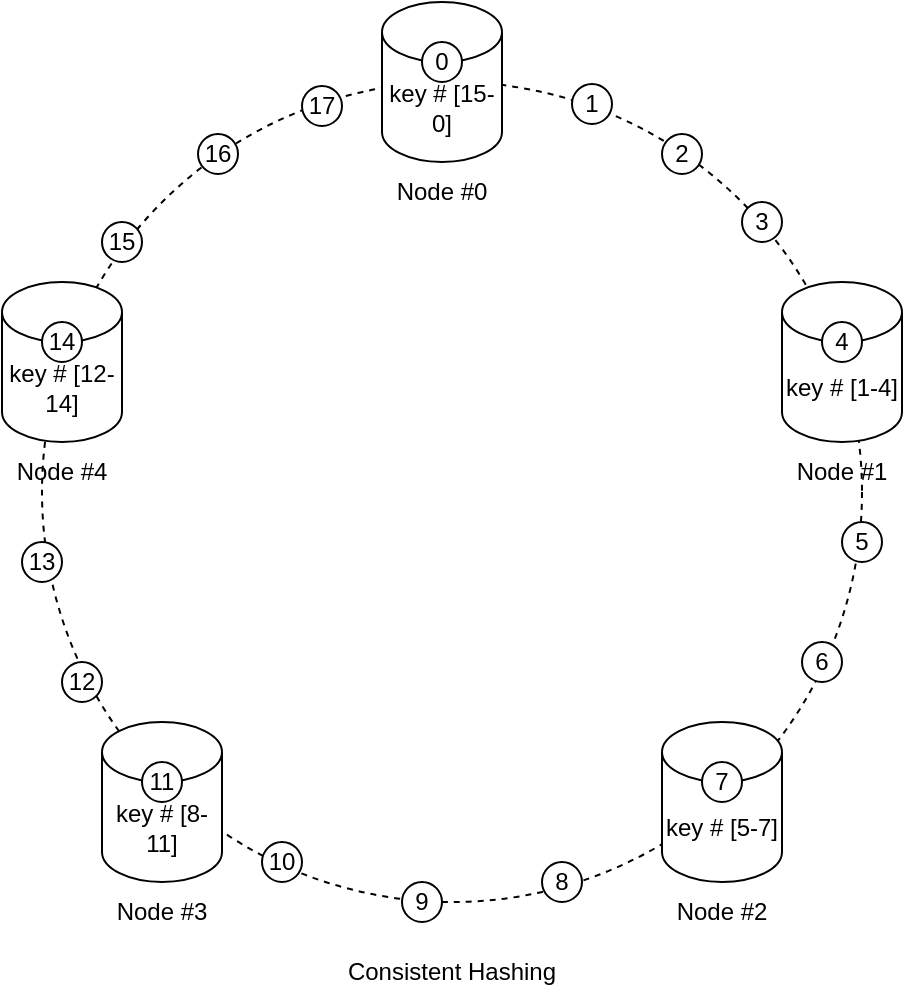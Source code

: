 <mxfile version="21.3.0" type="github">
  <diagram name="Page-1" id="Dt9OIkEnnsKyyqg8xf8L">
    <mxGraphModel dx="954" dy="502" grid="1" gridSize="10" guides="1" tooltips="1" connect="1" arrows="1" fold="1" page="1" pageScale="1" pageWidth="850" pageHeight="1100" math="0" shadow="0">
      <root>
        <mxCell id="0" />
        <mxCell id="1" parent="0" />
        <mxCell id="GSF9tTFinqTFbUqn0Sl5-1" value="" style="ellipse;whiteSpace=wrap;html=1;aspect=fixed;fillColor=none;dashed=1;" vertex="1" parent="1">
          <mxGeometry x="210" y="80" width="410" height="410" as="geometry" />
        </mxCell>
        <mxCell id="GSF9tTFinqTFbUqn0Sl5-2" value="key # [15-0]" style="shape=cylinder3;whiteSpace=wrap;html=1;boundedLbl=1;backgroundOutline=1;size=15;" vertex="1" parent="1">
          <mxGeometry x="380" y="40" width="60" height="80" as="geometry" />
        </mxCell>
        <mxCell id="GSF9tTFinqTFbUqn0Sl5-3" value="key # [1-4]" style="shape=cylinder3;whiteSpace=wrap;html=1;boundedLbl=1;backgroundOutline=1;size=15;" vertex="1" parent="1">
          <mxGeometry x="580" y="180" width="60" height="80" as="geometry" />
        </mxCell>
        <mxCell id="GSF9tTFinqTFbUqn0Sl5-4" value="key # [5-7]" style="shape=cylinder3;whiteSpace=wrap;html=1;boundedLbl=1;backgroundOutline=1;size=15;" vertex="1" parent="1">
          <mxGeometry x="520" y="400" width="60" height="80" as="geometry" />
        </mxCell>
        <mxCell id="GSF9tTFinqTFbUqn0Sl5-5" value="key # [8-11]" style="shape=cylinder3;whiteSpace=wrap;html=1;boundedLbl=1;backgroundOutline=1;size=15;" vertex="1" parent="1">
          <mxGeometry x="240" y="400" width="60" height="80" as="geometry" />
        </mxCell>
        <mxCell id="GSF9tTFinqTFbUqn0Sl5-6" value="key # [12-14]" style="shape=cylinder3;whiteSpace=wrap;html=1;boundedLbl=1;backgroundOutline=1;size=15;" vertex="1" parent="1">
          <mxGeometry x="190" y="180" width="60" height="80" as="geometry" />
        </mxCell>
        <mxCell id="GSF9tTFinqTFbUqn0Sl5-7" value="Node #0" style="text;html=1;strokeColor=none;fillColor=none;align=center;verticalAlign=middle;whiteSpace=wrap;rounded=0;" vertex="1" parent="1">
          <mxGeometry x="380" y="120" width="60" height="30" as="geometry" />
        </mxCell>
        <mxCell id="GSF9tTFinqTFbUqn0Sl5-8" value="Node #1" style="text;html=1;strokeColor=none;fillColor=none;align=center;verticalAlign=middle;whiteSpace=wrap;rounded=0;" vertex="1" parent="1">
          <mxGeometry x="580" y="260" width="60" height="30" as="geometry" />
        </mxCell>
        <mxCell id="GSF9tTFinqTFbUqn0Sl5-9" value="Node #2" style="text;html=1;strokeColor=none;fillColor=none;align=center;verticalAlign=middle;whiteSpace=wrap;rounded=0;" vertex="1" parent="1">
          <mxGeometry x="520" y="480" width="60" height="30" as="geometry" />
        </mxCell>
        <mxCell id="GSF9tTFinqTFbUqn0Sl5-10" value="Node #3" style="text;html=1;strokeColor=none;fillColor=none;align=center;verticalAlign=middle;whiteSpace=wrap;rounded=0;" vertex="1" parent="1">
          <mxGeometry x="240" y="480" width="60" height="30" as="geometry" />
        </mxCell>
        <mxCell id="GSF9tTFinqTFbUqn0Sl5-11" value="Node #4" style="text;html=1;strokeColor=none;fillColor=none;align=center;verticalAlign=middle;whiteSpace=wrap;rounded=0;" vertex="1" parent="1">
          <mxGeometry x="190" y="260" width="60" height="30" as="geometry" />
        </mxCell>
        <mxCell id="GSF9tTFinqTFbUqn0Sl5-12" value="5" style="ellipse;whiteSpace=wrap;html=1;aspect=fixed;" vertex="1" parent="1">
          <mxGeometry x="610" y="300" width="20" height="20" as="geometry" />
        </mxCell>
        <mxCell id="GSF9tTFinqTFbUqn0Sl5-13" value="1" style="ellipse;whiteSpace=wrap;html=1;aspect=fixed;" vertex="1" parent="1">
          <mxGeometry x="475" y="81" width="20" height="20" as="geometry" />
        </mxCell>
        <mxCell id="GSF9tTFinqTFbUqn0Sl5-14" value="12" style="ellipse;whiteSpace=wrap;html=1;aspect=fixed;" vertex="1" parent="1">
          <mxGeometry x="220" y="370" width="20" height="20" as="geometry" />
        </mxCell>
        <mxCell id="GSF9tTFinqTFbUqn0Sl5-20" value="2" style="ellipse;whiteSpace=wrap;html=1;aspect=fixed;" vertex="1" parent="1">
          <mxGeometry x="520" y="106" width="20" height="20" as="geometry" />
        </mxCell>
        <mxCell id="GSF9tTFinqTFbUqn0Sl5-26" value="6" style="ellipse;whiteSpace=wrap;html=1;aspect=fixed;" vertex="1" parent="1">
          <mxGeometry x="590" y="360" width="20" height="20" as="geometry" />
        </mxCell>
        <mxCell id="GSF9tTFinqTFbUqn0Sl5-27" value="8" style="ellipse;whiteSpace=wrap;html=1;aspect=fixed;" vertex="1" parent="1">
          <mxGeometry x="460" y="470" width="20" height="20" as="geometry" />
        </mxCell>
        <mxCell id="GSF9tTFinqTFbUqn0Sl5-28" value="9" style="ellipse;whiteSpace=wrap;html=1;aspect=fixed;" vertex="1" parent="1">
          <mxGeometry x="390" y="480" width="20" height="20" as="geometry" />
        </mxCell>
        <mxCell id="GSF9tTFinqTFbUqn0Sl5-29" value="10" style="ellipse;whiteSpace=wrap;html=1;aspect=fixed;" vertex="1" parent="1">
          <mxGeometry x="320" y="460" width="20" height="20" as="geometry" />
        </mxCell>
        <mxCell id="GSF9tTFinqTFbUqn0Sl5-31" value="13" style="ellipse;whiteSpace=wrap;html=1;aspect=fixed;" vertex="1" parent="1">
          <mxGeometry x="200" y="310" width="20" height="20" as="geometry" />
        </mxCell>
        <mxCell id="GSF9tTFinqTFbUqn0Sl5-32" value="15" style="ellipse;whiteSpace=wrap;html=1;aspect=fixed;" vertex="1" parent="1">
          <mxGeometry x="240" y="150" width="20" height="20" as="geometry" />
        </mxCell>
        <mxCell id="GSF9tTFinqTFbUqn0Sl5-33" value="16" style="ellipse;whiteSpace=wrap;html=1;aspect=fixed;" vertex="1" parent="1">
          <mxGeometry x="288" y="106" width="20" height="20" as="geometry" />
        </mxCell>
        <mxCell id="GSF9tTFinqTFbUqn0Sl5-34" value="17" style="ellipse;whiteSpace=wrap;html=1;aspect=fixed;" vertex="1" parent="1">
          <mxGeometry x="340" y="82" width="20" height="20" as="geometry" />
        </mxCell>
        <mxCell id="GSF9tTFinqTFbUqn0Sl5-36" value="3" style="ellipse;whiteSpace=wrap;html=1;aspect=fixed;" vertex="1" parent="1">
          <mxGeometry x="560" y="140" width="20" height="20" as="geometry" />
        </mxCell>
        <mxCell id="GSF9tTFinqTFbUqn0Sl5-37" value="4" style="ellipse;whiteSpace=wrap;html=1;aspect=fixed;" vertex="1" parent="1">
          <mxGeometry x="600" y="200" width="20" height="20" as="geometry" />
        </mxCell>
        <mxCell id="GSF9tTFinqTFbUqn0Sl5-38" value="7" style="ellipse;whiteSpace=wrap;html=1;aspect=fixed;" vertex="1" parent="1">
          <mxGeometry x="540" y="420" width="20" height="20" as="geometry" />
        </mxCell>
        <mxCell id="GSF9tTFinqTFbUqn0Sl5-39" value="11" style="ellipse;whiteSpace=wrap;html=1;aspect=fixed;" vertex="1" parent="1">
          <mxGeometry x="260" y="420" width="20" height="20" as="geometry" />
        </mxCell>
        <mxCell id="GSF9tTFinqTFbUqn0Sl5-40" value="14" style="ellipse;whiteSpace=wrap;html=1;aspect=fixed;" vertex="1" parent="1">
          <mxGeometry x="210" y="200" width="20" height="20" as="geometry" />
        </mxCell>
        <mxCell id="GSF9tTFinqTFbUqn0Sl5-41" value="0" style="ellipse;whiteSpace=wrap;html=1;aspect=fixed;" vertex="1" parent="1">
          <mxGeometry x="400" y="60" width="20" height="20" as="geometry" />
        </mxCell>
        <mxCell id="GSF9tTFinqTFbUqn0Sl5-42" value="Consistent Hashing" style="text;html=1;strokeColor=none;fillColor=none;align=center;verticalAlign=middle;whiteSpace=wrap;rounded=0;" vertex="1" parent="1">
          <mxGeometry x="360" y="510" width="110" height="30" as="geometry" />
        </mxCell>
      </root>
    </mxGraphModel>
  </diagram>
</mxfile>
